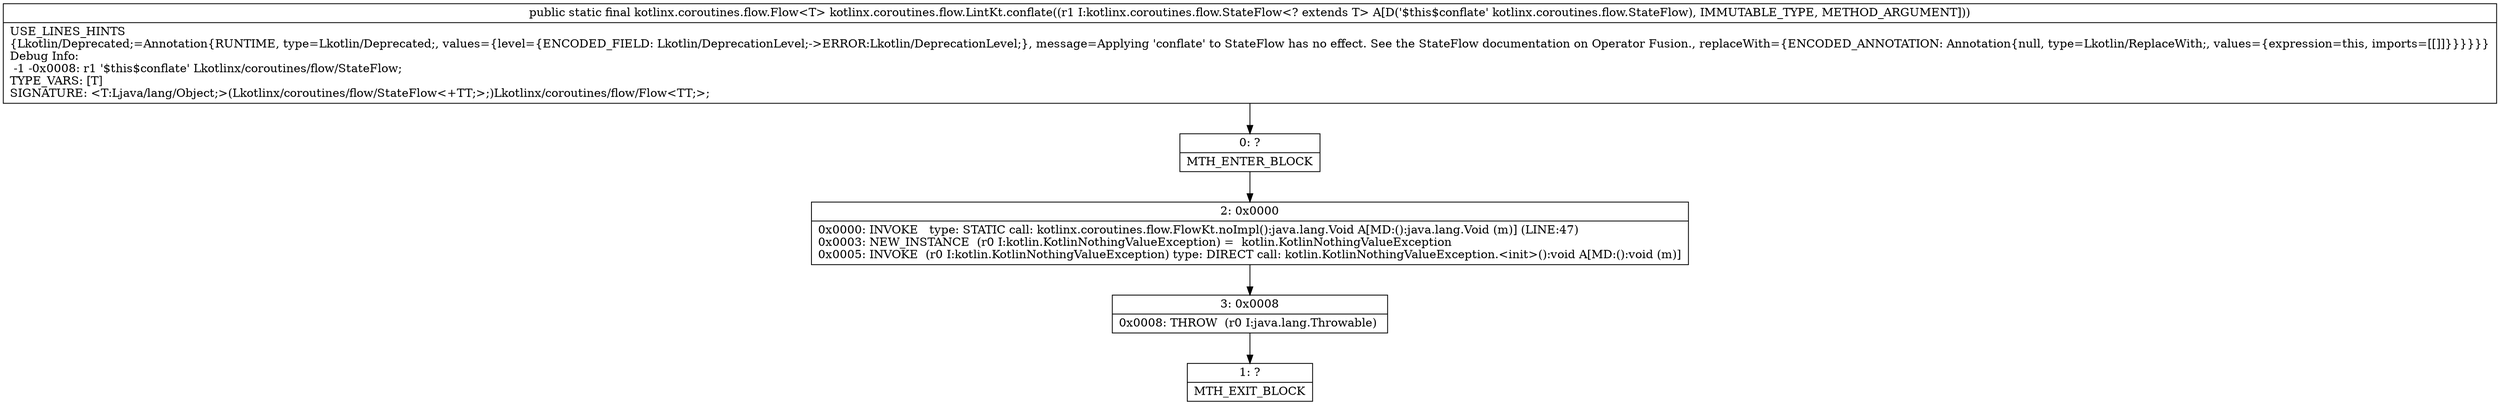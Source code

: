 digraph "CFG forkotlinx.coroutines.flow.LintKt.conflate(Lkotlinx\/coroutines\/flow\/StateFlow;)Lkotlinx\/coroutines\/flow\/Flow;" {
Node_0 [shape=record,label="{0\:\ ?|MTH_ENTER_BLOCK\l}"];
Node_2 [shape=record,label="{2\:\ 0x0000|0x0000: INVOKE   type: STATIC call: kotlinx.coroutines.flow.FlowKt.noImpl():java.lang.Void A[MD:():java.lang.Void (m)] (LINE:47)\l0x0003: NEW_INSTANCE  (r0 I:kotlin.KotlinNothingValueException) =  kotlin.KotlinNothingValueException \l0x0005: INVOKE  (r0 I:kotlin.KotlinNothingValueException) type: DIRECT call: kotlin.KotlinNothingValueException.\<init\>():void A[MD:():void (m)]\l}"];
Node_3 [shape=record,label="{3\:\ 0x0008|0x0008: THROW  (r0 I:java.lang.Throwable) \l}"];
Node_1 [shape=record,label="{1\:\ ?|MTH_EXIT_BLOCK\l}"];
MethodNode[shape=record,label="{public static final kotlinx.coroutines.flow.Flow\<T\> kotlinx.coroutines.flow.LintKt.conflate((r1 I:kotlinx.coroutines.flow.StateFlow\<? extends T\> A[D('$this$conflate' kotlinx.coroutines.flow.StateFlow), IMMUTABLE_TYPE, METHOD_ARGUMENT]))  | USE_LINES_HINTS\l\{Lkotlin\/Deprecated;=Annotation\{RUNTIME, type=Lkotlin\/Deprecated;, values=\{level=\{ENCODED_FIELD: Lkotlin\/DeprecationLevel;\-\>ERROR:Lkotlin\/DeprecationLevel;\}, message=Applying 'conflate' to StateFlow has no effect. See the StateFlow documentation on Operator Fusion., replaceWith=\{ENCODED_ANNOTATION: Annotation\{null, type=Lkotlin\/ReplaceWith;, values=\{expression=this, imports=[[]]\}\}\}\}\}\}\lDebug Info:\l  \-1 \-0x0008: r1 '$this$conflate' Lkotlinx\/coroutines\/flow\/StateFlow;\lTYPE_VARS: [T]\lSIGNATURE: \<T:Ljava\/lang\/Object;\>(Lkotlinx\/coroutines\/flow\/StateFlow\<+TT;\>;)Lkotlinx\/coroutines\/flow\/Flow\<TT;\>;\l}"];
MethodNode -> Node_0;Node_0 -> Node_2;
Node_2 -> Node_3;
Node_3 -> Node_1;
}

